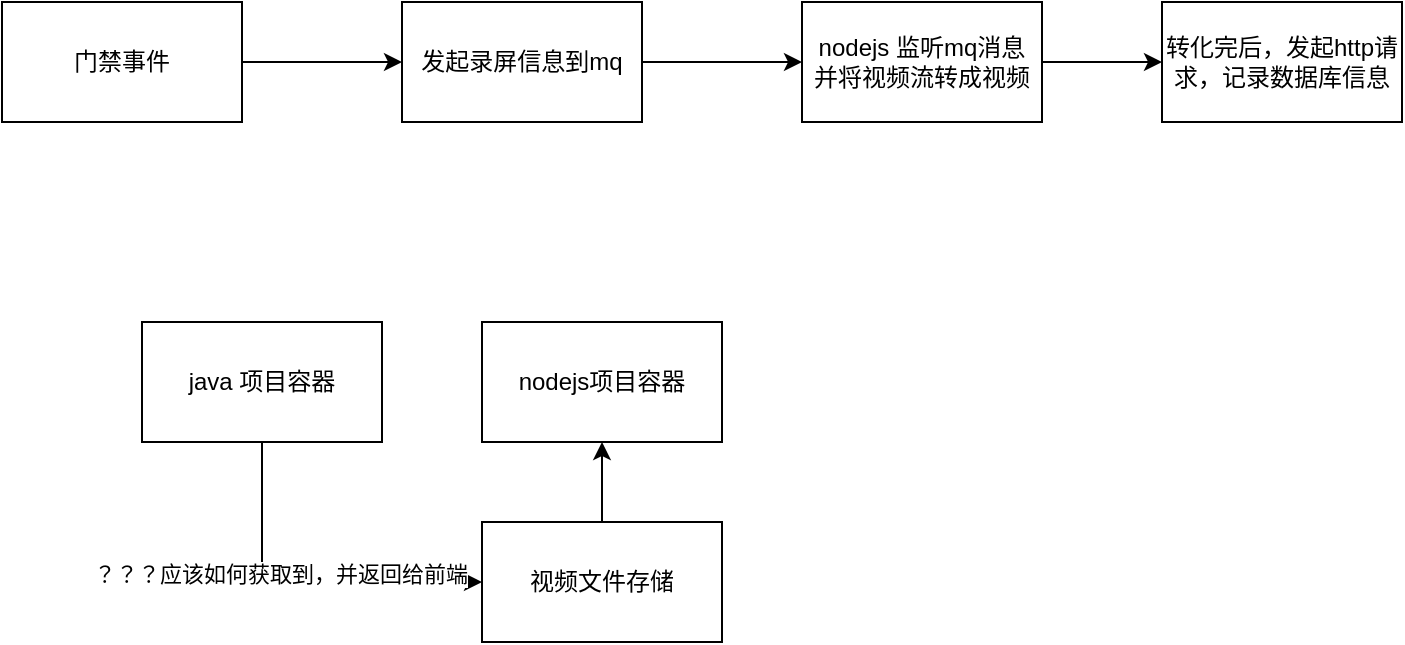 <mxfile version="21.7.5" type="github">
  <diagram name="第 1 页" id="ct51Cvqw_7oru4A2f5Yp">
    <mxGraphModel dx="1050" dy="534" grid="1" gridSize="10" guides="1" tooltips="1" connect="1" arrows="1" fold="1" page="1" pageScale="1" pageWidth="827" pageHeight="1169" math="0" shadow="0">
      <root>
        <mxCell id="0" />
        <mxCell id="1" parent="0" />
        <mxCell id="Ly1pzrE5gAaIa-3waUhZ-3" style="edgeStyle=orthogonalEdgeStyle;rounded=0;orthogonalLoop=1;jettySize=auto;html=1;exitX=1;exitY=0.5;exitDx=0;exitDy=0;entryX=0;entryY=0.5;entryDx=0;entryDy=0;" edge="1" parent="1" source="Ly1pzrE5gAaIa-3waUhZ-1" target="Ly1pzrE5gAaIa-3waUhZ-2">
          <mxGeometry relative="1" as="geometry" />
        </mxCell>
        <mxCell id="Ly1pzrE5gAaIa-3waUhZ-1" value="门禁事件" style="rounded=0;whiteSpace=wrap;html=1;" vertex="1" parent="1">
          <mxGeometry x="70" y="190" width="120" height="60" as="geometry" />
        </mxCell>
        <mxCell id="Ly1pzrE5gAaIa-3waUhZ-5" style="edgeStyle=orthogonalEdgeStyle;rounded=0;orthogonalLoop=1;jettySize=auto;html=1;exitX=1;exitY=0.5;exitDx=0;exitDy=0;entryX=0;entryY=0.5;entryDx=0;entryDy=0;" edge="1" parent="1" source="Ly1pzrE5gAaIa-3waUhZ-2" target="Ly1pzrE5gAaIa-3waUhZ-4">
          <mxGeometry relative="1" as="geometry" />
        </mxCell>
        <mxCell id="Ly1pzrE5gAaIa-3waUhZ-2" value="发起录屏信息到mq" style="rounded=0;whiteSpace=wrap;html=1;" vertex="1" parent="1">
          <mxGeometry x="270" y="190" width="120" height="60" as="geometry" />
        </mxCell>
        <mxCell id="Ly1pzrE5gAaIa-3waUhZ-7" style="edgeStyle=orthogonalEdgeStyle;rounded=0;orthogonalLoop=1;jettySize=auto;html=1;exitX=1;exitY=0.5;exitDx=0;exitDy=0;entryX=0;entryY=0.5;entryDx=0;entryDy=0;" edge="1" parent="1" source="Ly1pzrE5gAaIa-3waUhZ-4" target="Ly1pzrE5gAaIa-3waUhZ-6">
          <mxGeometry relative="1" as="geometry" />
        </mxCell>
        <mxCell id="Ly1pzrE5gAaIa-3waUhZ-4" value="nodejs 监听mq消息&lt;br&gt;并将视频流转成视频" style="rounded=0;whiteSpace=wrap;html=1;" vertex="1" parent="1">
          <mxGeometry x="470" y="190" width="120" height="60" as="geometry" />
        </mxCell>
        <mxCell id="Ly1pzrE5gAaIa-3waUhZ-6" value="转化完后，发起http请求，记录数据库信息" style="rounded=0;whiteSpace=wrap;html=1;" vertex="1" parent="1">
          <mxGeometry x="650" y="190" width="120" height="60" as="geometry" />
        </mxCell>
        <mxCell id="Ly1pzrE5gAaIa-3waUhZ-12" style="edgeStyle=orthogonalEdgeStyle;rounded=0;orthogonalLoop=1;jettySize=auto;html=1;exitX=0.5;exitY=1;exitDx=0;exitDy=0;entryX=0;entryY=0.5;entryDx=0;entryDy=0;" edge="1" parent="1" source="Ly1pzrE5gAaIa-3waUhZ-8" target="Ly1pzrE5gAaIa-3waUhZ-10">
          <mxGeometry relative="1" as="geometry" />
        </mxCell>
        <mxCell id="Ly1pzrE5gAaIa-3waUhZ-13" value="？？？应该如何获取到，并返回给前端" style="edgeLabel;html=1;align=center;verticalAlign=middle;resizable=0;points=[];" vertex="1" connectable="0" parent="Ly1pzrE5gAaIa-3waUhZ-12">
          <mxGeometry x="-0.124" y="4" relative="1" as="geometry">
            <mxPoint as="offset" />
          </mxGeometry>
        </mxCell>
        <mxCell id="Ly1pzrE5gAaIa-3waUhZ-8" value="java 项目容器" style="rounded=0;whiteSpace=wrap;html=1;" vertex="1" parent="1">
          <mxGeometry x="140" y="350" width="120" height="60" as="geometry" />
        </mxCell>
        <mxCell id="Ly1pzrE5gAaIa-3waUhZ-9" value="nodejs项目容器" style="rounded=0;whiteSpace=wrap;html=1;" vertex="1" parent="1">
          <mxGeometry x="310" y="350" width="120" height="60" as="geometry" />
        </mxCell>
        <mxCell id="Ly1pzrE5gAaIa-3waUhZ-11" style="edgeStyle=orthogonalEdgeStyle;rounded=0;orthogonalLoop=1;jettySize=auto;html=1;exitX=0.5;exitY=0;exitDx=0;exitDy=0;entryX=0.5;entryY=1;entryDx=0;entryDy=0;" edge="1" parent="1" source="Ly1pzrE5gAaIa-3waUhZ-10" target="Ly1pzrE5gAaIa-3waUhZ-9">
          <mxGeometry relative="1" as="geometry" />
        </mxCell>
        <mxCell id="Ly1pzrE5gAaIa-3waUhZ-10" value="视频文件存储" style="rounded=0;whiteSpace=wrap;html=1;" vertex="1" parent="1">
          <mxGeometry x="310" y="450" width="120" height="60" as="geometry" />
        </mxCell>
      </root>
    </mxGraphModel>
  </diagram>
</mxfile>
